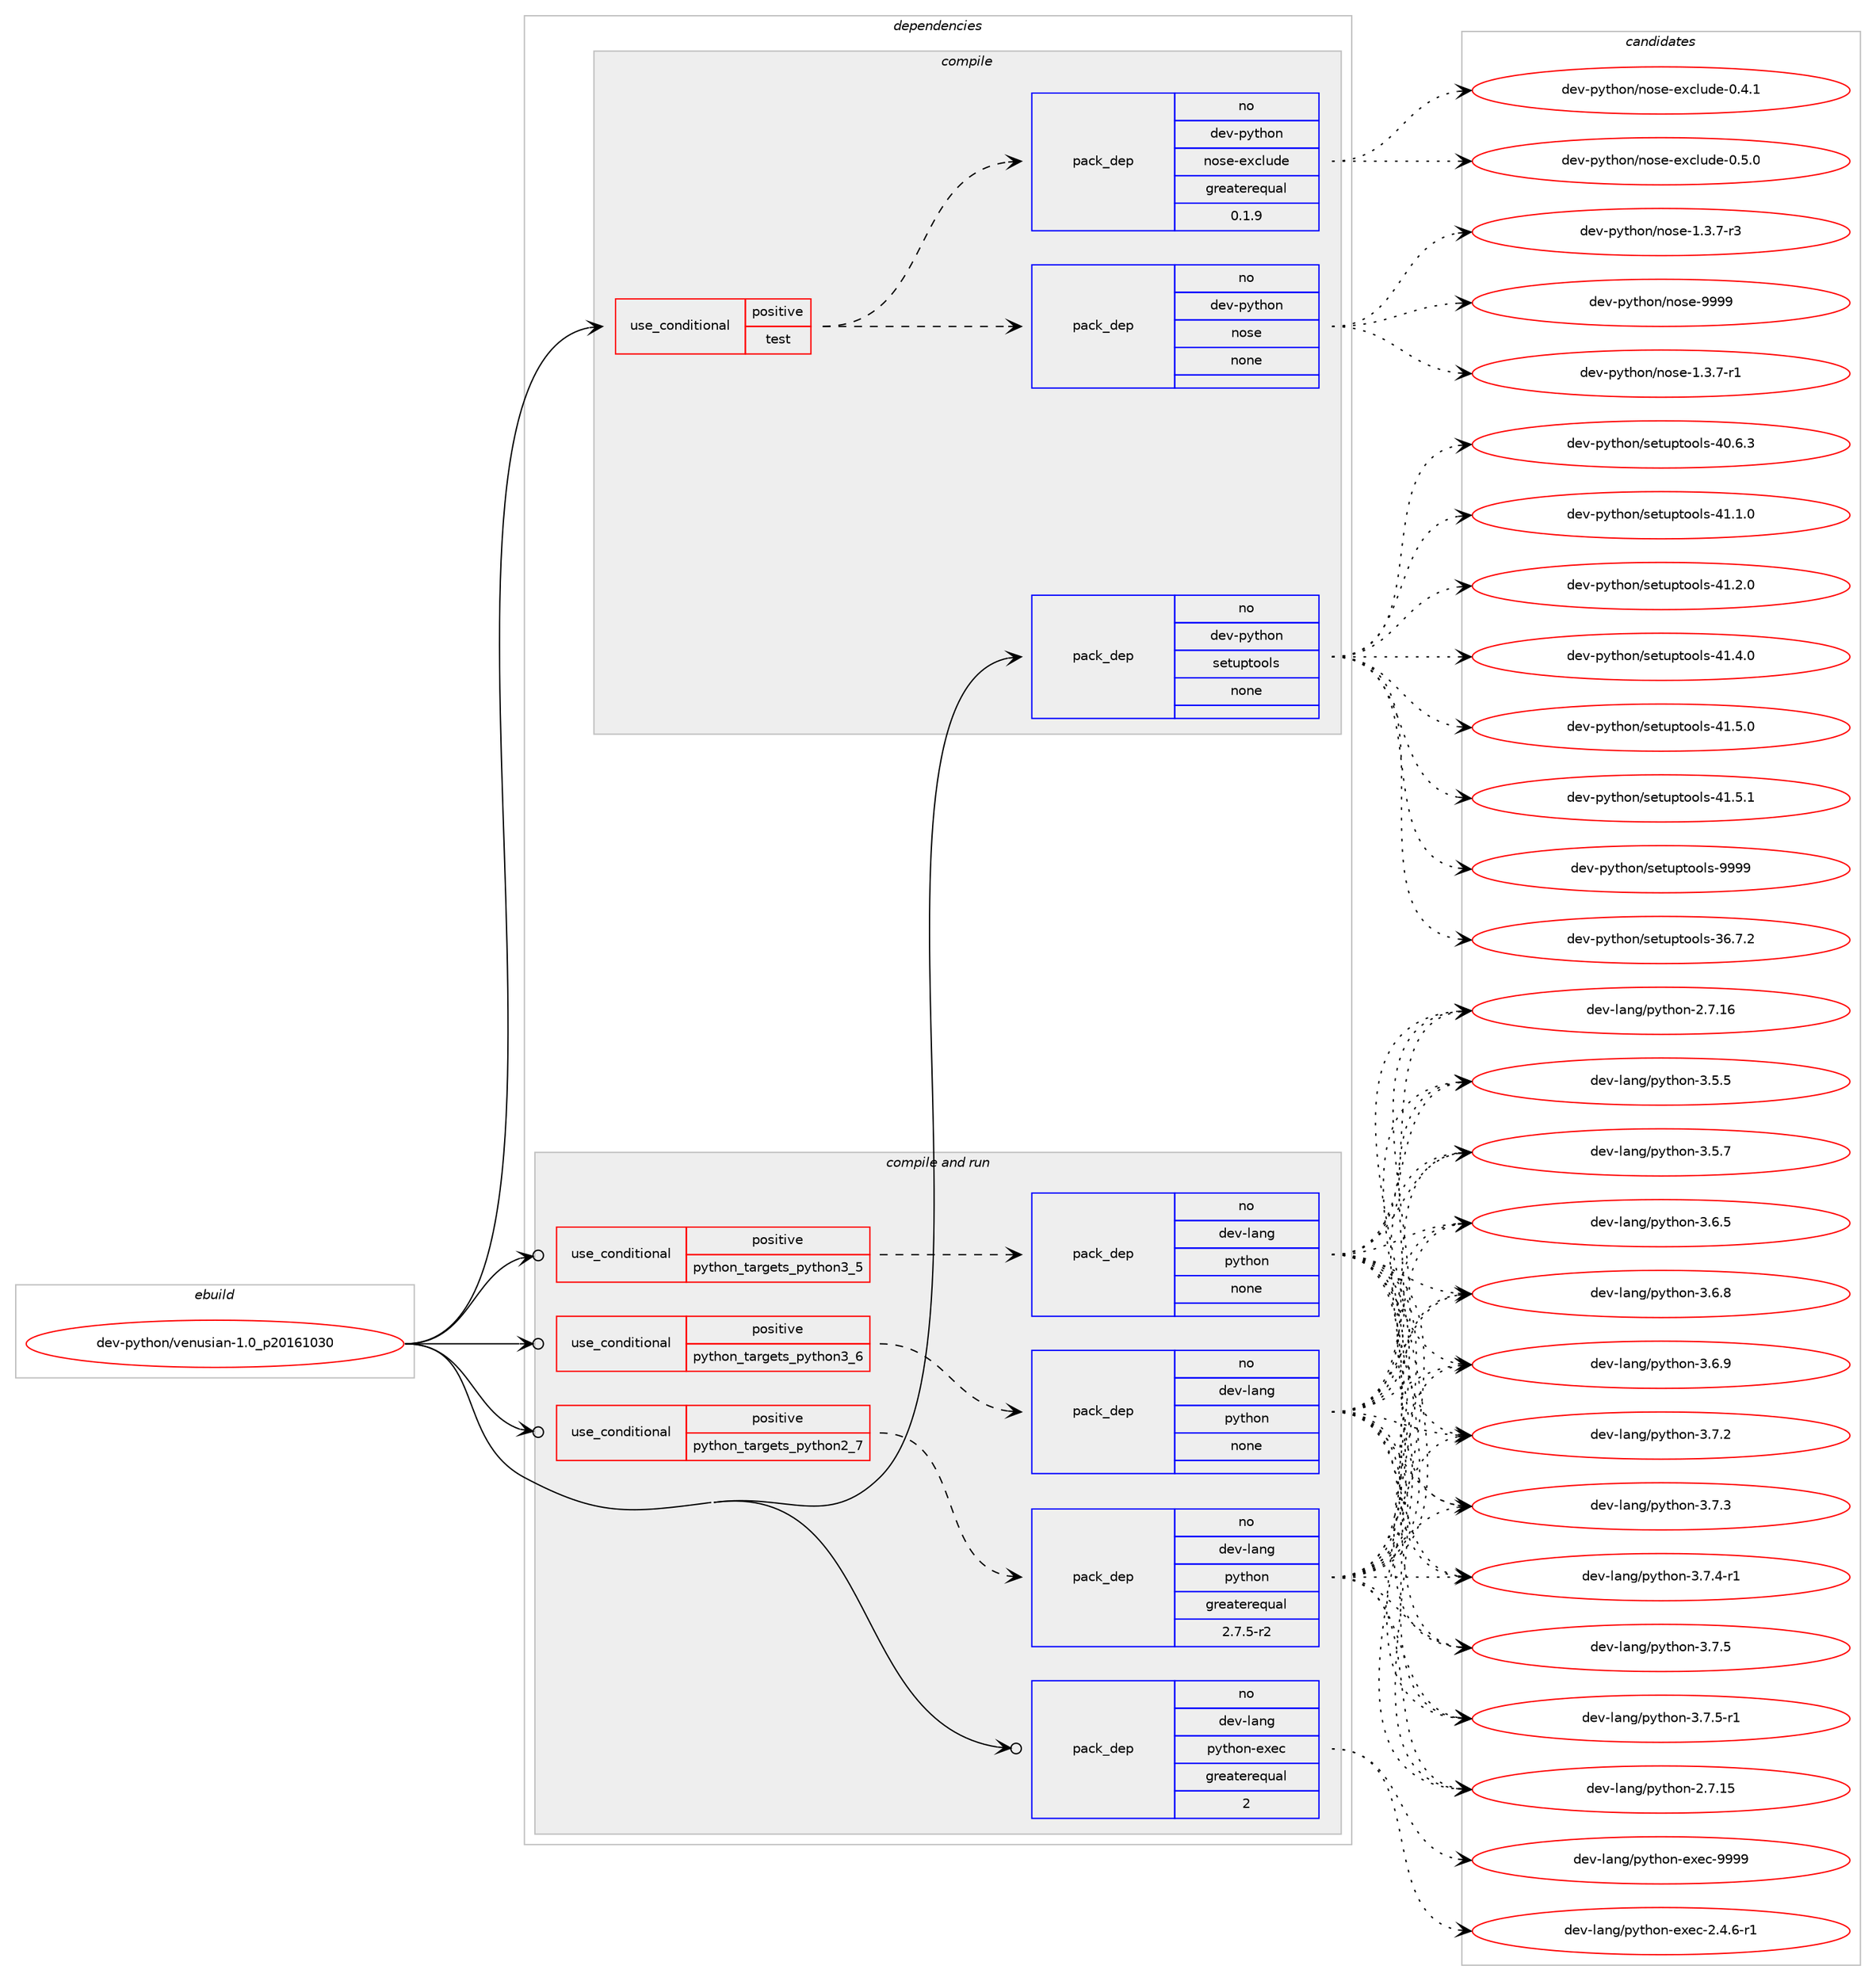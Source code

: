 digraph prolog {

# *************
# Graph options
# *************

newrank=true;
concentrate=true;
compound=true;
graph [rankdir=LR,fontname=Helvetica,fontsize=10,ranksep=1.5];#, ranksep=2.5, nodesep=0.2];
edge  [arrowhead=vee];
node  [fontname=Helvetica,fontsize=10];

# **********
# The ebuild
# **********

subgraph cluster_leftcol {
color=gray;
rank=same;
label=<<i>ebuild</i>>;
id [label="dev-python/venusian-1.0_p20161030", color=red, width=4, href="../dev-python/venusian-1.0_p20161030.svg"];
}

# ****************
# The dependencies
# ****************

subgraph cluster_midcol {
color=gray;
label=<<i>dependencies</i>>;
subgraph cluster_compile {
fillcolor="#eeeeee";
style=filled;
label=<<i>compile</i>>;
subgraph cond151103 {
dependency642891 [label=<<TABLE BORDER="0" CELLBORDER="1" CELLSPACING="0" CELLPADDING="4"><TR><TD ROWSPAN="3" CELLPADDING="10">use_conditional</TD></TR><TR><TD>positive</TD></TR><TR><TD>test</TD></TR></TABLE>>, shape=none, color=red];
subgraph pack479900 {
dependency642892 [label=<<TABLE BORDER="0" CELLBORDER="1" CELLSPACING="0" CELLPADDING="4" WIDTH="220"><TR><TD ROWSPAN="6" CELLPADDING="30">pack_dep</TD></TR><TR><TD WIDTH="110">no</TD></TR><TR><TD>dev-python</TD></TR><TR><TD>nose</TD></TR><TR><TD>none</TD></TR><TR><TD></TD></TR></TABLE>>, shape=none, color=blue];
}
dependency642891:e -> dependency642892:w [weight=20,style="dashed",arrowhead="vee"];
subgraph pack479901 {
dependency642893 [label=<<TABLE BORDER="0" CELLBORDER="1" CELLSPACING="0" CELLPADDING="4" WIDTH="220"><TR><TD ROWSPAN="6" CELLPADDING="30">pack_dep</TD></TR><TR><TD WIDTH="110">no</TD></TR><TR><TD>dev-python</TD></TR><TR><TD>nose-exclude</TD></TR><TR><TD>greaterequal</TD></TR><TR><TD>0.1.9</TD></TR></TABLE>>, shape=none, color=blue];
}
dependency642891:e -> dependency642893:w [weight=20,style="dashed",arrowhead="vee"];
}
id:e -> dependency642891:w [weight=20,style="solid",arrowhead="vee"];
subgraph pack479902 {
dependency642894 [label=<<TABLE BORDER="0" CELLBORDER="1" CELLSPACING="0" CELLPADDING="4" WIDTH="220"><TR><TD ROWSPAN="6" CELLPADDING="30">pack_dep</TD></TR><TR><TD WIDTH="110">no</TD></TR><TR><TD>dev-python</TD></TR><TR><TD>setuptools</TD></TR><TR><TD>none</TD></TR><TR><TD></TD></TR></TABLE>>, shape=none, color=blue];
}
id:e -> dependency642894:w [weight=20,style="solid",arrowhead="vee"];
}
subgraph cluster_compileandrun {
fillcolor="#eeeeee";
style=filled;
label=<<i>compile and run</i>>;
subgraph cond151104 {
dependency642895 [label=<<TABLE BORDER="0" CELLBORDER="1" CELLSPACING="0" CELLPADDING="4"><TR><TD ROWSPAN="3" CELLPADDING="10">use_conditional</TD></TR><TR><TD>positive</TD></TR><TR><TD>python_targets_python2_7</TD></TR></TABLE>>, shape=none, color=red];
subgraph pack479903 {
dependency642896 [label=<<TABLE BORDER="0" CELLBORDER="1" CELLSPACING="0" CELLPADDING="4" WIDTH="220"><TR><TD ROWSPAN="6" CELLPADDING="30">pack_dep</TD></TR><TR><TD WIDTH="110">no</TD></TR><TR><TD>dev-lang</TD></TR><TR><TD>python</TD></TR><TR><TD>greaterequal</TD></TR><TR><TD>2.7.5-r2</TD></TR></TABLE>>, shape=none, color=blue];
}
dependency642895:e -> dependency642896:w [weight=20,style="dashed",arrowhead="vee"];
}
id:e -> dependency642895:w [weight=20,style="solid",arrowhead="odotvee"];
subgraph cond151105 {
dependency642897 [label=<<TABLE BORDER="0" CELLBORDER="1" CELLSPACING="0" CELLPADDING="4"><TR><TD ROWSPAN="3" CELLPADDING="10">use_conditional</TD></TR><TR><TD>positive</TD></TR><TR><TD>python_targets_python3_5</TD></TR></TABLE>>, shape=none, color=red];
subgraph pack479904 {
dependency642898 [label=<<TABLE BORDER="0" CELLBORDER="1" CELLSPACING="0" CELLPADDING="4" WIDTH="220"><TR><TD ROWSPAN="6" CELLPADDING="30">pack_dep</TD></TR><TR><TD WIDTH="110">no</TD></TR><TR><TD>dev-lang</TD></TR><TR><TD>python</TD></TR><TR><TD>none</TD></TR><TR><TD></TD></TR></TABLE>>, shape=none, color=blue];
}
dependency642897:e -> dependency642898:w [weight=20,style="dashed",arrowhead="vee"];
}
id:e -> dependency642897:w [weight=20,style="solid",arrowhead="odotvee"];
subgraph cond151106 {
dependency642899 [label=<<TABLE BORDER="0" CELLBORDER="1" CELLSPACING="0" CELLPADDING="4"><TR><TD ROWSPAN="3" CELLPADDING="10">use_conditional</TD></TR><TR><TD>positive</TD></TR><TR><TD>python_targets_python3_6</TD></TR></TABLE>>, shape=none, color=red];
subgraph pack479905 {
dependency642900 [label=<<TABLE BORDER="0" CELLBORDER="1" CELLSPACING="0" CELLPADDING="4" WIDTH="220"><TR><TD ROWSPAN="6" CELLPADDING="30">pack_dep</TD></TR><TR><TD WIDTH="110">no</TD></TR><TR><TD>dev-lang</TD></TR><TR><TD>python</TD></TR><TR><TD>none</TD></TR><TR><TD></TD></TR></TABLE>>, shape=none, color=blue];
}
dependency642899:e -> dependency642900:w [weight=20,style="dashed",arrowhead="vee"];
}
id:e -> dependency642899:w [weight=20,style="solid",arrowhead="odotvee"];
subgraph pack479906 {
dependency642901 [label=<<TABLE BORDER="0" CELLBORDER="1" CELLSPACING="0" CELLPADDING="4" WIDTH="220"><TR><TD ROWSPAN="6" CELLPADDING="30">pack_dep</TD></TR><TR><TD WIDTH="110">no</TD></TR><TR><TD>dev-lang</TD></TR><TR><TD>python-exec</TD></TR><TR><TD>greaterequal</TD></TR><TR><TD>2</TD></TR></TABLE>>, shape=none, color=blue];
}
id:e -> dependency642901:w [weight=20,style="solid",arrowhead="odotvee"];
}
subgraph cluster_run {
fillcolor="#eeeeee";
style=filled;
label=<<i>run</i>>;
}
}

# **************
# The candidates
# **************

subgraph cluster_choices {
rank=same;
color=gray;
label=<<i>candidates</i>>;

subgraph choice479900 {
color=black;
nodesep=1;
choice10010111845112121116104111110471101111151014549465146554511449 [label="dev-python/nose-1.3.7-r1", color=red, width=4,href="../dev-python/nose-1.3.7-r1.svg"];
choice10010111845112121116104111110471101111151014549465146554511451 [label="dev-python/nose-1.3.7-r3", color=red, width=4,href="../dev-python/nose-1.3.7-r3.svg"];
choice10010111845112121116104111110471101111151014557575757 [label="dev-python/nose-9999", color=red, width=4,href="../dev-python/nose-9999.svg"];
dependency642892:e -> choice10010111845112121116104111110471101111151014549465146554511449:w [style=dotted,weight="100"];
dependency642892:e -> choice10010111845112121116104111110471101111151014549465146554511451:w [style=dotted,weight="100"];
dependency642892:e -> choice10010111845112121116104111110471101111151014557575757:w [style=dotted,weight="100"];
}
subgraph choice479901 {
color=black;
nodesep=1;
choice10010111845112121116104111110471101111151014510112099108117100101454846524649 [label="dev-python/nose-exclude-0.4.1", color=red, width=4,href="../dev-python/nose-exclude-0.4.1.svg"];
choice10010111845112121116104111110471101111151014510112099108117100101454846534648 [label="dev-python/nose-exclude-0.5.0", color=red, width=4,href="../dev-python/nose-exclude-0.5.0.svg"];
dependency642893:e -> choice10010111845112121116104111110471101111151014510112099108117100101454846524649:w [style=dotted,weight="100"];
dependency642893:e -> choice10010111845112121116104111110471101111151014510112099108117100101454846534648:w [style=dotted,weight="100"];
}
subgraph choice479902 {
color=black;
nodesep=1;
choice100101118451121211161041111104711510111611711211611111110811545515446554650 [label="dev-python/setuptools-36.7.2", color=red, width=4,href="../dev-python/setuptools-36.7.2.svg"];
choice100101118451121211161041111104711510111611711211611111110811545524846544651 [label="dev-python/setuptools-40.6.3", color=red, width=4,href="../dev-python/setuptools-40.6.3.svg"];
choice100101118451121211161041111104711510111611711211611111110811545524946494648 [label="dev-python/setuptools-41.1.0", color=red, width=4,href="../dev-python/setuptools-41.1.0.svg"];
choice100101118451121211161041111104711510111611711211611111110811545524946504648 [label="dev-python/setuptools-41.2.0", color=red, width=4,href="../dev-python/setuptools-41.2.0.svg"];
choice100101118451121211161041111104711510111611711211611111110811545524946524648 [label="dev-python/setuptools-41.4.0", color=red, width=4,href="../dev-python/setuptools-41.4.0.svg"];
choice100101118451121211161041111104711510111611711211611111110811545524946534648 [label="dev-python/setuptools-41.5.0", color=red, width=4,href="../dev-python/setuptools-41.5.0.svg"];
choice100101118451121211161041111104711510111611711211611111110811545524946534649 [label="dev-python/setuptools-41.5.1", color=red, width=4,href="../dev-python/setuptools-41.5.1.svg"];
choice10010111845112121116104111110471151011161171121161111111081154557575757 [label="dev-python/setuptools-9999", color=red, width=4,href="../dev-python/setuptools-9999.svg"];
dependency642894:e -> choice100101118451121211161041111104711510111611711211611111110811545515446554650:w [style=dotted,weight="100"];
dependency642894:e -> choice100101118451121211161041111104711510111611711211611111110811545524846544651:w [style=dotted,weight="100"];
dependency642894:e -> choice100101118451121211161041111104711510111611711211611111110811545524946494648:w [style=dotted,weight="100"];
dependency642894:e -> choice100101118451121211161041111104711510111611711211611111110811545524946504648:w [style=dotted,weight="100"];
dependency642894:e -> choice100101118451121211161041111104711510111611711211611111110811545524946524648:w [style=dotted,weight="100"];
dependency642894:e -> choice100101118451121211161041111104711510111611711211611111110811545524946534648:w [style=dotted,weight="100"];
dependency642894:e -> choice100101118451121211161041111104711510111611711211611111110811545524946534649:w [style=dotted,weight="100"];
dependency642894:e -> choice10010111845112121116104111110471151011161171121161111111081154557575757:w [style=dotted,weight="100"];
}
subgraph choice479903 {
color=black;
nodesep=1;
choice10010111845108971101034711212111610411111045504655464953 [label="dev-lang/python-2.7.15", color=red, width=4,href="../dev-lang/python-2.7.15.svg"];
choice10010111845108971101034711212111610411111045504655464954 [label="dev-lang/python-2.7.16", color=red, width=4,href="../dev-lang/python-2.7.16.svg"];
choice100101118451089711010347112121116104111110455146534653 [label="dev-lang/python-3.5.5", color=red, width=4,href="../dev-lang/python-3.5.5.svg"];
choice100101118451089711010347112121116104111110455146534655 [label="dev-lang/python-3.5.7", color=red, width=4,href="../dev-lang/python-3.5.7.svg"];
choice100101118451089711010347112121116104111110455146544653 [label="dev-lang/python-3.6.5", color=red, width=4,href="../dev-lang/python-3.6.5.svg"];
choice100101118451089711010347112121116104111110455146544656 [label="dev-lang/python-3.6.8", color=red, width=4,href="../dev-lang/python-3.6.8.svg"];
choice100101118451089711010347112121116104111110455146544657 [label="dev-lang/python-3.6.9", color=red, width=4,href="../dev-lang/python-3.6.9.svg"];
choice100101118451089711010347112121116104111110455146554650 [label="dev-lang/python-3.7.2", color=red, width=4,href="../dev-lang/python-3.7.2.svg"];
choice100101118451089711010347112121116104111110455146554651 [label="dev-lang/python-3.7.3", color=red, width=4,href="../dev-lang/python-3.7.3.svg"];
choice1001011184510897110103471121211161041111104551465546524511449 [label="dev-lang/python-3.7.4-r1", color=red, width=4,href="../dev-lang/python-3.7.4-r1.svg"];
choice100101118451089711010347112121116104111110455146554653 [label="dev-lang/python-3.7.5", color=red, width=4,href="../dev-lang/python-3.7.5.svg"];
choice1001011184510897110103471121211161041111104551465546534511449 [label="dev-lang/python-3.7.5-r1", color=red, width=4,href="../dev-lang/python-3.7.5-r1.svg"];
dependency642896:e -> choice10010111845108971101034711212111610411111045504655464953:w [style=dotted,weight="100"];
dependency642896:e -> choice10010111845108971101034711212111610411111045504655464954:w [style=dotted,weight="100"];
dependency642896:e -> choice100101118451089711010347112121116104111110455146534653:w [style=dotted,weight="100"];
dependency642896:e -> choice100101118451089711010347112121116104111110455146534655:w [style=dotted,weight="100"];
dependency642896:e -> choice100101118451089711010347112121116104111110455146544653:w [style=dotted,weight="100"];
dependency642896:e -> choice100101118451089711010347112121116104111110455146544656:w [style=dotted,weight="100"];
dependency642896:e -> choice100101118451089711010347112121116104111110455146544657:w [style=dotted,weight="100"];
dependency642896:e -> choice100101118451089711010347112121116104111110455146554650:w [style=dotted,weight="100"];
dependency642896:e -> choice100101118451089711010347112121116104111110455146554651:w [style=dotted,weight="100"];
dependency642896:e -> choice1001011184510897110103471121211161041111104551465546524511449:w [style=dotted,weight="100"];
dependency642896:e -> choice100101118451089711010347112121116104111110455146554653:w [style=dotted,weight="100"];
dependency642896:e -> choice1001011184510897110103471121211161041111104551465546534511449:w [style=dotted,weight="100"];
}
subgraph choice479904 {
color=black;
nodesep=1;
choice10010111845108971101034711212111610411111045504655464953 [label="dev-lang/python-2.7.15", color=red, width=4,href="../dev-lang/python-2.7.15.svg"];
choice10010111845108971101034711212111610411111045504655464954 [label="dev-lang/python-2.7.16", color=red, width=4,href="../dev-lang/python-2.7.16.svg"];
choice100101118451089711010347112121116104111110455146534653 [label="dev-lang/python-3.5.5", color=red, width=4,href="../dev-lang/python-3.5.5.svg"];
choice100101118451089711010347112121116104111110455146534655 [label="dev-lang/python-3.5.7", color=red, width=4,href="../dev-lang/python-3.5.7.svg"];
choice100101118451089711010347112121116104111110455146544653 [label="dev-lang/python-3.6.5", color=red, width=4,href="../dev-lang/python-3.6.5.svg"];
choice100101118451089711010347112121116104111110455146544656 [label="dev-lang/python-3.6.8", color=red, width=4,href="../dev-lang/python-3.6.8.svg"];
choice100101118451089711010347112121116104111110455146544657 [label="dev-lang/python-3.6.9", color=red, width=4,href="../dev-lang/python-3.6.9.svg"];
choice100101118451089711010347112121116104111110455146554650 [label="dev-lang/python-3.7.2", color=red, width=4,href="../dev-lang/python-3.7.2.svg"];
choice100101118451089711010347112121116104111110455146554651 [label="dev-lang/python-3.7.3", color=red, width=4,href="../dev-lang/python-3.7.3.svg"];
choice1001011184510897110103471121211161041111104551465546524511449 [label="dev-lang/python-3.7.4-r1", color=red, width=4,href="../dev-lang/python-3.7.4-r1.svg"];
choice100101118451089711010347112121116104111110455146554653 [label="dev-lang/python-3.7.5", color=red, width=4,href="../dev-lang/python-3.7.5.svg"];
choice1001011184510897110103471121211161041111104551465546534511449 [label="dev-lang/python-3.7.5-r1", color=red, width=4,href="../dev-lang/python-3.7.5-r1.svg"];
dependency642898:e -> choice10010111845108971101034711212111610411111045504655464953:w [style=dotted,weight="100"];
dependency642898:e -> choice10010111845108971101034711212111610411111045504655464954:w [style=dotted,weight="100"];
dependency642898:e -> choice100101118451089711010347112121116104111110455146534653:w [style=dotted,weight="100"];
dependency642898:e -> choice100101118451089711010347112121116104111110455146534655:w [style=dotted,weight="100"];
dependency642898:e -> choice100101118451089711010347112121116104111110455146544653:w [style=dotted,weight="100"];
dependency642898:e -> choice100101118451089711010347112121116104111110455146544656:w [style=dotted,weight="100"];
dependency642898:e -> choice100101118451089711010347112121116104111110455146544657:w [style=dotted,weight="100"];
dependency642898:e -> choice100101118451089711010347112121116104111110455146554650:w [style=dotted,weight="100"];
dependency642898:e -> choice100101118451089711010347112121116104111110455146554651:w [style=dotted,weight="100"];
dependency642898:e -> choice1001011184510897110103471121211161041111104551465546524511449:w [style=dotted,weight="100"];
dependency642898:e -> choice100101118451089711010347112121116104111110455146554653:w [style=dotted,weight="100"];
dependency642898:e -> choice1001011184510897110103471121211161041111104551465546534511449:w [style=dotted,weight="100"];
}
subgraph choice479905 {
color=black;
nodesep=1;
choice10010111845108971101034711212111610411111045504655464953 [label="dev-lang/python-2.7.15", color=red, width=4,href="../dev-lang/python-2.7.15.svg"];
choice10010111845108971101034711212111610411111045504655464954 [label="dev-lang/python-2.7.16", color=red, width=4,href="../dev-lang/python-2.7.16.svg"];
choice100101118451089711010347112121116104111110455146534653 [label="dev-lang/python-3.5.5", color=red, width=4,href="../dev-lang/python-3.5.5.svg"];
choice100101118451089711010347112121116104111110455146534655 [label="dev-lang/python-3.5.7", color=red, width=4,href="../dev-lang/python-3.5.7.svg"];
choice100101118451089711010347112121116104111110455146544653 [label="dev-lang/python-3.6.5", color=red, width=4,href="../dev-lang/python-3.6.5.svg"];
choice100101118451089711010347112121116104111110455146544656 [label="dev-lang/python-3.6.8", color=red, width=4,href="../dev-lang/python-3.6.8.svg"];
choice100101118451089711010347112121116104111110455146544657 [label="dev-lang/python-3.6.9", color=red, width=4,href="../dev-lang/python-3.6.9.svg"];
choice100101118451089711010347112121116104111110455146554650 [label="dev-lang/python-3.7.2", color=red, width=4,href="../dev-lang/python-3.7.2.svg"];
choice100101118451089711010347112121116104111110455146554651 [label="dev-lang/python-3.7.3", color=red, width=4,href="../dev-lang/python-3.7.3.svg"];
choice1001011184510897110103471121211161041111104551465546524511449 [label="dev-lang/python-3.7.4-r1", color=red, width=4,href="../dev-lang/python-3.7.4-r1.svg"];
choice100101118451089711010347112121116104111110455146554653 [label="dev-lang/python-3.7.5", color=red, width=4,href="../dev-lang/python-3.7.5.svg"];
choice1001011184510897110103471121211161041111104551465546534511449 [label="dev-lang/python-3.7.5-r1", color=red, width=4,href="../dev-lang/python-3.7.5-r1.svg"];
dependency642900:e -> choice10010111845108971101034711212111610411111045504655464953:w [style=dotted,weight="100"];
dependency642900:e -> choice10010111845108971101034711212111610411111045504655464954:w [style=dotted,weight="100"];
dependency642900:e -> choice100101118451089711010347112121116104111110455146534653:w [style=dotted,weight="100"];
dependency642900:e -> choice100101118451089711010347112121116104111110455146534655:w [style=dotted,weight="100"];
dependency642900:e -> choice100101118451089711010347112121116104111110455146544653:w [style=dotted,weight="100"];
dependency642900:e -> choice100101118451089711010347112121116104111110455146544656:w [style=dotted,weight="100"];
dependency642900:e -> choice100101118451089711010347112121116104111110455146544657:w [style=dotted,weight="100"];
dependency642900:e -> choice100101118451089711010347112121116104111110455146554650:w [style=dotted,weight="100"];
dependency642900:e -> choice100101118451089711010347112121116104111110455146554651:w [style=dotted,weight="100"];
dependency642900:e -> choice1001011184510897110103471121211161041111104551465546524511449:w [style=dotted,weight="100"];
dependency642900:e -> choice100101118451089711010347112121116104111110455146554653:w [style=dotted,weight="100"];
dependency642900:e -> choice1001011184510897110103471121211161041111104551465546534511449:w [style=dotted,weight="100"];
}
subgraph choice479906 {
color=black;
nodesep=1;
choice10010111845108971101034711212111610411111045101120101994550465246544511449 [label="dev-lang/python-exec-2.4.6-r1", color=red, width=4,href="../dev-lang/python-exec-2.4.6-r1.svg"];
choice10010111845108971101034711212111610411111045101120101994557575757 [label="dev-lang/python-exec-9999", color=red, width=4,href="../dev-lang/python-exec-9999.svg"];
dependency642901:e -> choice10010111845108971101034711212111610411111045101120101994550465246544511449:w [style=dotted,weight="100"];
dependency642901:e -> choice10010111845108971101034711212111610411111045101120101994557575757:w [style=dotted,weight="100"];
}
}

}
